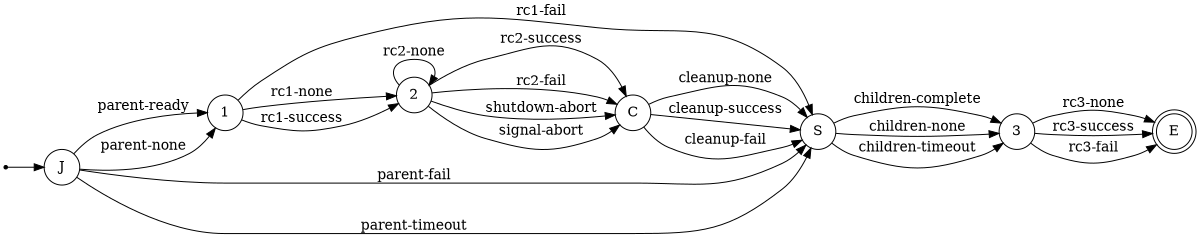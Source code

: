 // Usage: dot -Tpng file.dot -o file.png

digraph finite_state_machine {
    rankdir=LR;
    size="8,5"

    node [shape = point ]; N
    node [shape = doublecircle ]; E

    node [shape = circle];
    N -> J;
    J -> 1 [ label = "parent-ready" ];
    J -> 1 [ label = "parent-none" ];
    J -> S [ label = "parent-fail" ];
    J -> S [ label = "parent-timeout" ];
    1 -> 2 [ label = "rc1-none" ];
    1 -> 2 [ label = "rc1-success" ];
    1 -> S [ label = "rc1-fail" ];
    2 -> 2 [ label = "rc2-none" ];
    2 -> C [ label = "rc2-success" ];
    2 -> C [ label = "rc2-fail" ];
    2 -> C [ label = "shutdown-abort" ];
    2 -> C [ label = "signal-abort" ];
    C -> S [ label = "cleanup-none" ];
    C -> S [ label = "cleanup-success" ];
    C -> S [ label = "cleanup-fail" ];
    S -> 3 [ label = "children-complete" ];
    S -> 3 [ label = "children-none" ];
    S -> 3 [ label = "children-timeout" ];
    3 -> E [ label = "rc3-none" ];
    3 -> E [ label = "rc3-success" ];
    3 -> E [ label = "rc3-fail" ];
}
